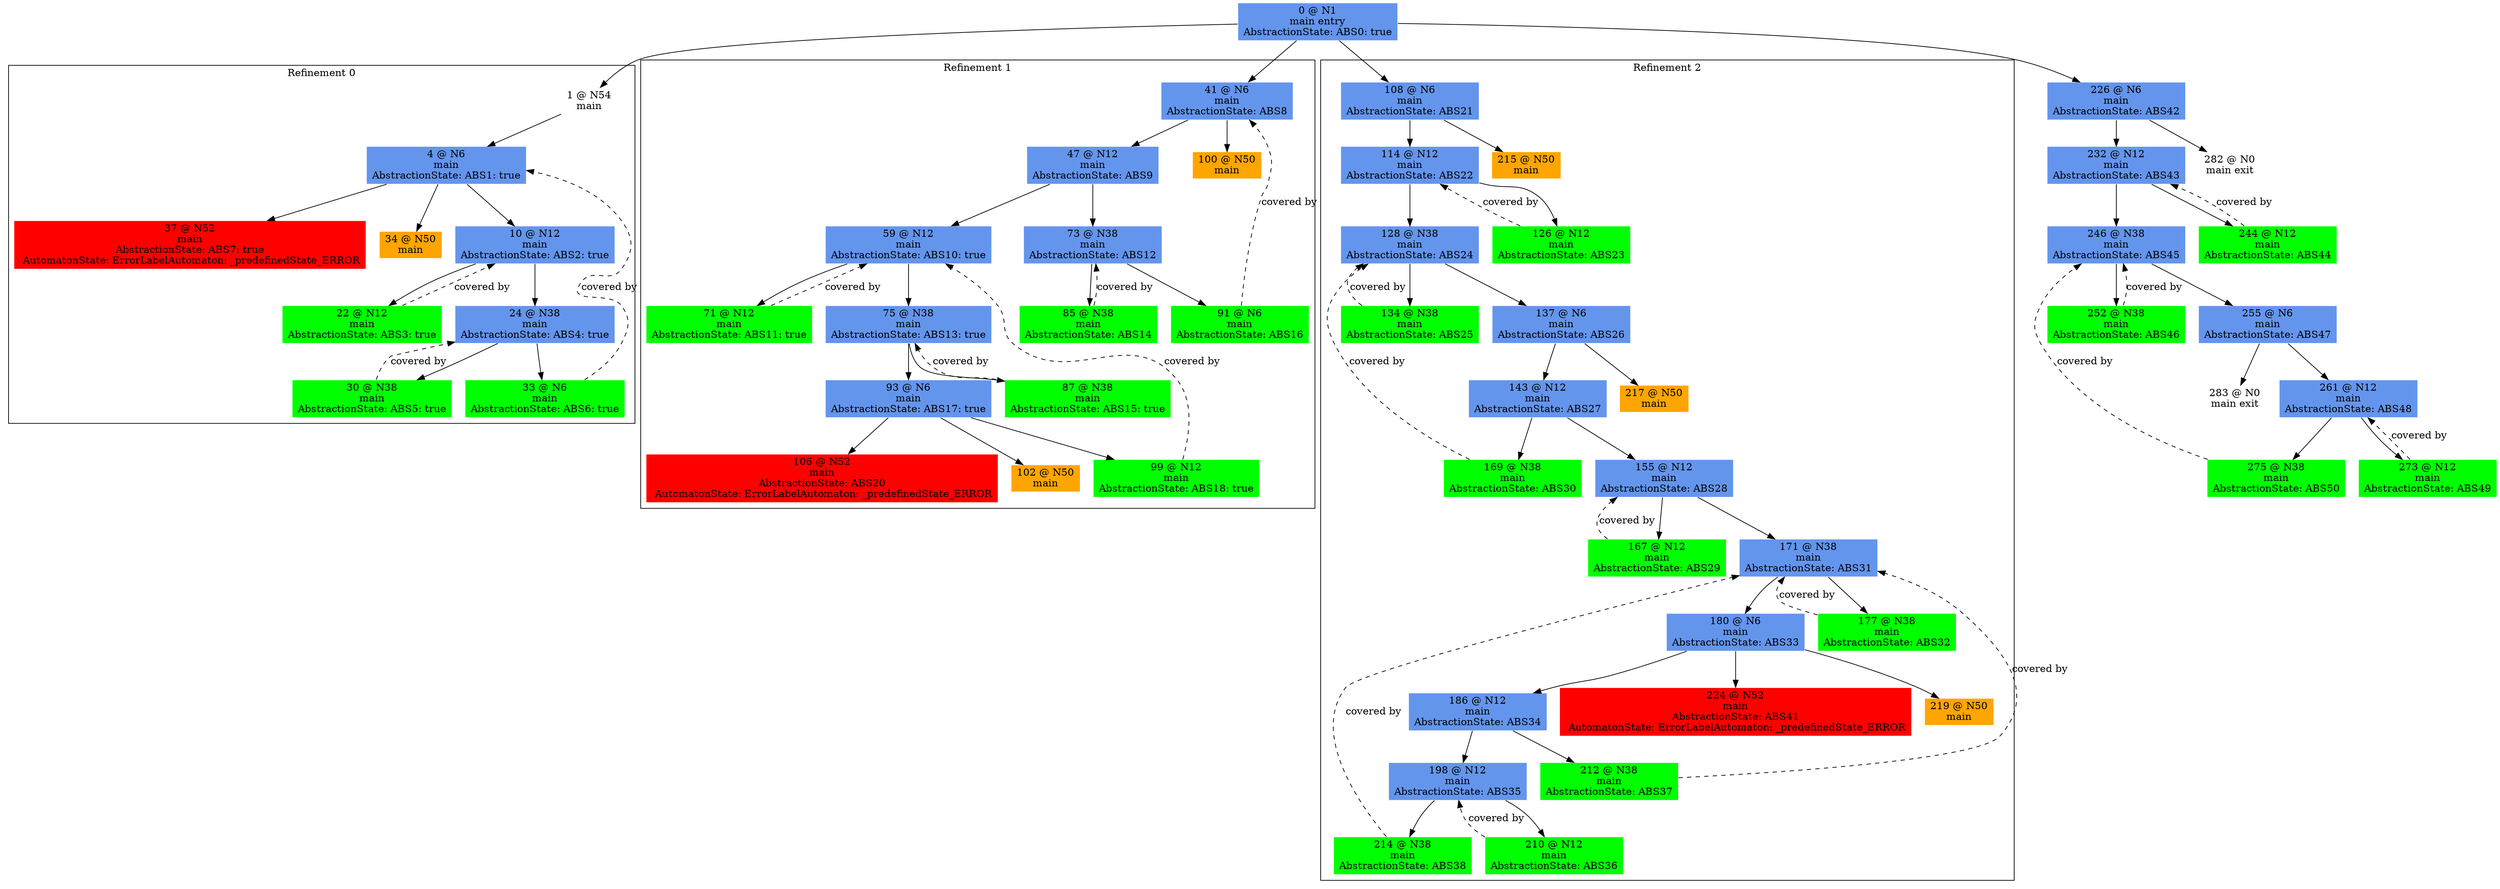 digraph ARG {
node [style="filled" shape="box" color="white"]
subgraph cluster_0 {
label="Refinement 0"
1 [label="1 @ N54\nmain\n" id="1"]
4 [fillcolor="cornflowerblue" label="4 @ N6\nmain\nAbstractionState: ABS1: true\n" id="4"]
37 [fillcolor="red" label="37 @ N52\nmain\nAbstractionState: ABS7: true\n AutomatonState: ErrorLabelAutomaton: _predefinedState_ERROR\n" id="37"]
34 [fillcolor="orange" label="34 @ N50\nmain\n" id="34"]
10 [fillcolor="cornflowerblue" label="10 @ N12\nmain\nAbstractionState: ABS2: true\n" id="10"]
24 [fillcolor="cornflowerblue" label="24 @ N38\nmain\nAbstractionState: ABS4: true\n" id="24"]
30 [fillcolor="green" label="30 @ N38\nmain\nAbstractionState: ABS5: true\n" id="30"]
33 [fillcolor="green" label="33 @ N6\nmain\nAbstractionState: ABS6: true\n" id="33"]
22 [fillcolor="green" label="22 @ N12\nmain\nAbstractionState: ABS3: true\n" id="22"]
1 -> 4 []
33 -> 4 [style="dashed" weight="0" label="covered by"]
4 -> 10 []
4 -> 34 []
4 -> 37 []
22 -> 10 [style="dashed" weight="0" label="covered by"]
10 -> 22 []
10 -> 24 []
30 -> 24 [style="dashed" weight="0" label="covered by"]
24 -> 33 []
24 -> 30 []
}
0 -> 1
subgraph cluster_1 {
label="Refinement 1"
41 [fillcolor="cornflowerblue" label="41 @ N6\nmain\nAbstractionState: ABS8\n" id="41"]
47 [fillcolor="cornflowerblue" label="47 @ N12\nmain\nAbstractionState: ABS9\n" id="47"]
59 [fillcolor="cornflowerblue" label="59 @ N12\nmain\nAbstractionState: ABS10: true\n" id="59"]
71 [fillcolor="green" label="71 @ N12\nmain\nAbstractionState: ABS11: true\n" id="71"]
75 [fillcolor="cornflowerblue" label="75 @ N38\nmain\nAbstractionState: ABS13: true\n" id="75"]
93 [fillcolor="cornflowerblue" label="93 @ N6\nmain\nAbstractionState: ABS17: true\n" id="93"]
106 [fillcolor="red" label="106 @ N52\nmain\nAbstractionState: ABS20\n AutomatonState: ErrorLabelAutomaton: _predefinedState_ERROR\n" id="106"]
102 [fillcolor="orange" label="102 @ N50\nmain\n" id="102"]
99 [fillcolor="green" label="99 @ N12\nmain\nAbstractionState: ABS18: true\n" id="99"]
87 [fillcolor="green" label="87 @ N38\nmain\nAbstractionState: ABS15: true\n" id="87"]
73 [fillcolor="cornflowerblue" label="73 @ N38\nmain\nAbstractionState: ABS12\n" id="73"]
85 [fillcolor="green" label="85 @ N38\nmain\nAbstractionState: ABS14\n" id="85"]
91 [fillcolor="green" label="91 @ N6\nmain\nAbstractionState: ABS16\n" id="91"]
100 [fillcolor="orange" label="100 @ N50\nmain\n" id="100"]
91 -> 41 [style="dashed" weight="0" label="covered by"]
41 -> 100 []
41 -> 47 []
47 -> 73 []
47 -> 59 []
71 -> 59 [style="dashed" weight="0" label="covered by"]
99 -> 59 [style="dashed" weight="0" label="covered by"]
59 -> 75 []
59 -> 71 []
87 -> 75 [style="dashed" weight="0" label="covered by"]
75 -> 87 []
75 -> 93 []
93 -> 99 []
93 -> 102 []
93 -> 106 []
85 -> 73 [style="dashed" weight="0" label="covered by"]
73 -> 91 []
73 -> 85 []
}
0 -> 41
subgraph cluster_2 {
label="Refinement 2"
108 [fillcolor="cornflowerblue" label="108 @ N6\nmain\nAbstractionState: ABS21\n" id="108"]
114 [fillcolor="cornflowerblue" label="114 @ N12\nmain\nAbstractionState: ABS22\n" id="114"]
128 [fillcolor="cornflowerblue" label="128 @ N38\nmain\nAbstractionState: ABS24\n" id="128"]
134 [fillcolor="green" label="134 @ N38\nmain\nAbstractionState: ABS25\n" id="134"]
137 [fillcolor="cornflowerblue" label="137 @ N6\nmain\nAbstractionState: ABS26\n" id="137"]
217 [fillcolor="orange" label="217 @ N50\nmain\n" id="217"]
143 [fillcolor="cornflowerblue" label="143 @ N12\nmain\nAbstractionState: ABS27\n" id="143"]
155 [fillcolor="cornflowerblue" label="155 @ N12\nmain\nAbstractionState: ABS28\n" id="155"]
167 [fillcolor="green" label="167 @ N12\nmain\nAbstractionState: ABS29\n" id="167"]
171 [fillcolor="cornflowerblue" label="171 @ N38\nmain\nAbstractionState: ABS31\n" id="171"]
180 [fillcolor="cornflowerblue" label="180 @ N6\nmain\nAbstractionState: ABS33\n" id="180"]
186 [fillcolor="cornflowerblue" label="186 @ N12\nmain\nAbstractionState: ABS34\n" id="186"]
198 [fillcolor="cornflowerblue" label="198 @ N12\nmain\nAbstractionState: ABS35\n" id="198"]
214 [fillcolor="green" label="214 @ N38\nmain\nAbstractionState: ABS38\n" id="214"]
210 [fillcolor="green" label="210 @ N12\nmain\nAbstractionState: ABS36\n" id="210"]
212 [fillcolor="green" label="212 @ N38\nmain\nAbstractionState: ABS37\n" id="212"]
219 [fillcolor="orange" label="219 @ N50\nmain\n" id="219"]
224 [fillcolor="red" label="224 @ N52\nmain\nAbstractionState: ABS41\n AutomatonState: ErrorLabelAutomaton: _predefinedState_ERROR\n" id="224"]
177 [fillcolor="green" label="177 @ N38\nmain\nAbstractionState: ABS32\n" id="177"]
169 [fillcolor="green" label="169 @ N38\nmain\nAbstractionState: ABS30\n" id="169"]
126 [fillcolor="green" label="126 @ N12\nmain\nAbstractionState: ABS23\n" id="126"]
215 [fillcolor="orange" label="215 @ N50\nmain\n" id="215"]
108 -> 215 []
108 -> 114 []
126 -> 114 [style="dashed" weight="0" label="covered by"]
114 -> 126 []
114 -> 128 []
134 -> 128 [style="dashed" weight="0" label="covered by"]
169 -> 128 [style="dashed" weight="0" label="covered by"]
128 -> 137 []
128 -> 134 []
137 -> 143 []
137 -> 217 []
143 -> 169 []
143 -> 155 []
167 -> 155 [style="dashed" weight="0" label="covered by"]
155 -> 171 []
155 -> 167 []
177 -> 171 [style="dashed" weight="0" label="covered by"]
212 -> 171 [style="dashed" weight="0" label="covered by"]
214 -> 171 [style="dashed" weight="0" label="covered by"]
171 -> 177 []
171 -> 180 []
180 -> 224 []
180 -> 219 []
180 -> 186 []
186 -> 212 []
186 -> 198 []
210 -> 198 [style="dashed" weight="0" label="covered by"]
198 -> 210 []
198 -> 214 []
}
0 -> 108
0 [fillcolor="cornflowerblue" label="0 @ N1\nmain entry\nAbstractionState: ABS0: true\n" id="0"]
226 [fillcolor="cornflowerblue" label="226 @ N6\nmain\nAbstractionState: ABS42\n" id="226"]
282 [label="282 @ N0\nmain exit\n" id="282"]
232 [fillcolor="cornflowerblue" label="232 @ N12\nmain\nAbstractionState: ABS43\n" id="232"]
246 [fillcolor="cornflowerblue" label="246 @ N38\nmain\nAbstractionState: ABS45\n" id="246"]
252 [fillcolor="green" label="252 @ N38\nmain\nAbstractionState: ABS46\n" id="252"]
255 [fillcolor="cornflowerblue" label="255 @ N6\nmain\nAbstractionState: ABS47\n" id="255"]
283 [label="283 @ N0\nmain exit\n" id="283"]
261 [fillcolor="cornflowerblue" label="261 @ N12\nmain\nAbstractionState: ABS48\n" id="261"]
275 [fillcolor="green" label="275 @ N38\nmain\nAbstractionState: ABS50\n" id="275"]
273 [fillcolor="green" label="273 @ N12\nmain\nAbstractionState: ABS49\n" id="273"]
244 [fillcolor="green" label="244 @ N12\nmain\nAbstractionState: ABS44\n" id="244"]
0 -> 226 []
226 -> 232 []
226 -> 282 []
244 -> 232 [style="dashed" weight="0" label="covered by"]
232 -> 244 []
232 -> 246 []
252 -> 246 [style="dashed" weight="0" label="covered by"]
275 -> 246 [style="dashed" weight="0" label="covered by"]
246 -> 255 []
246 -> 252 []
255 -> 261 []
255 -> 283 []
273 -> 261 [style="dashed" weight="0" label="covered by"]
261 -> 273 []
261 -> 275 []
}
